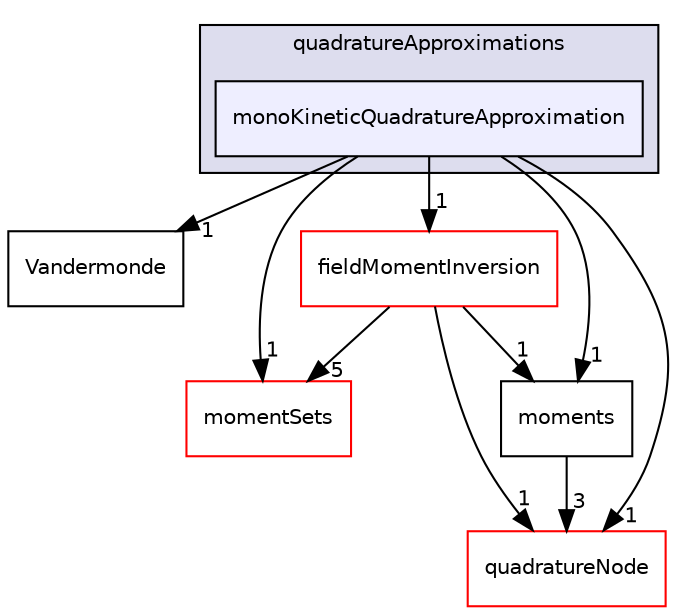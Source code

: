 digraph "monoKineticQuadratureApproximation" {
  bgcolor=transparent;
  compound=true
  node [ fontsize="10", fontname="Helvetica"];
  edge [ labelfontsize="10", labelfontname="Helvetica"];
  subgraph clusterdir_719cf215453ac00ed8aac873f3732925 {
    graph [ bgcolor="#ddddee", pencolor="black", label="quadratureApproximations" fontname="Helvetica", fontsize="10", URL="dir_719cf215453ac00ed8aac873f3732925.html"]
  dir_bbe77a0ebdbe5524becdd703303595c2 [shape=box, label="monoKineticQuadratureApproximation", style="filled", fillcolor="#eeeeff", pencolor="black", URL="dir_bbe77a0ebdbe5524becdd703303595c2.html"];
  }
  dir_31c4affba36cde1c26e847807faab78f [shape=box label="Vandermonde" URL="dir_31c4affba36cde1c26e847807faab78f.html"];
  dir_28a10e058b67f0d7e124cb3c5246e6cb [shape=box label="momentSets" color="red" URL="dir_28a10e058b67f0d7e124cb3c5246e6cb.html"];
  dir_17a6c3d0f5fde6543c26c10fa938ae5d [shape=box label="moments" URL="dir_17a6c3d0f5fde6543c26c10fa938ae5d.html"];
  dir_db960164ea42c42a422c08f487d84e08 [shape=box label="fieldMomentInversion" color="red" URL="dir_db960164ea42c42a422c08f487d84e08.html"];
  dir_48cba3f3a1194fdbaf1cf859d335accc [shape=box label="quadratureNode" color="red" URL="dir_48cba3f3a1194fdbaf1cf859d335accc.html"];
  dir_bbe77a0ebdbe5524becdd703303595c2->dir_31c4affba36cde1c26e847807faab78f [headlabel="1", labeldistance=1.5 headhref="dir_000243_000376.html"];
  dir_bbe77a0ebdbe5524becdd703303595c2->dir_28a10e058b67f0d7e124cb3c5246e6cb [headlabel="1", labeldistance=1.5 headhref="dir_000243_000239.html"];
  dir_bbe77a0ebdbe5524becdd703303595c2->dir_17a6c3d0f5fde6543c26c10fa938ae5d [headlabel="1", labeldistance=1.5 headhref="dir_000243_000237.html"];
  dir_bbe77a0ebdbe5524becdd703303595c2->dir_db960164ea42c42a422c08f487d84e08 [headlabel="1", labeldistance=1.5 headhref="dir_000243_000043.html"];
  dir_bbe77a0ebdbe5524becdd703303595c2->dir_48cba3f3a1194fdbaf1cf859d335accc [headlabel="1", labeldistance=1.5 headhref="dir_000243_000320.html"];
  dir_17a6c3d0f5fde6543c26c10fa938ae5d->dir_48cba3f3a1194fdbaf1cf859d335accc [headlabel="3", labeldistance=1.5 headhref="dir_000237_000320.html"];
  dir_db960164ea42c42a422c08f487d84e08->dir_28a10e058b67f0d7e124cb3c5246e6cb [headlabel="5", labeldistance=1.5 headhref="dir_000043_000239.html"];
  dir_db960164ea42c42a422c08f487d84e08->dir_17a6c3d0f5fde6543c26c10fa938ae5d [headlabel="1", labeldistance=1.5 headhref="dir_000043_000237.html"];
  dir_db960164ea42c42a422c08f487d84e08->dir_48cba3f3a1194fdbaf1cf859d335accc [headlabel="1", labeldistance=1.5 headhref="dir_000043_000320.html"];
}

